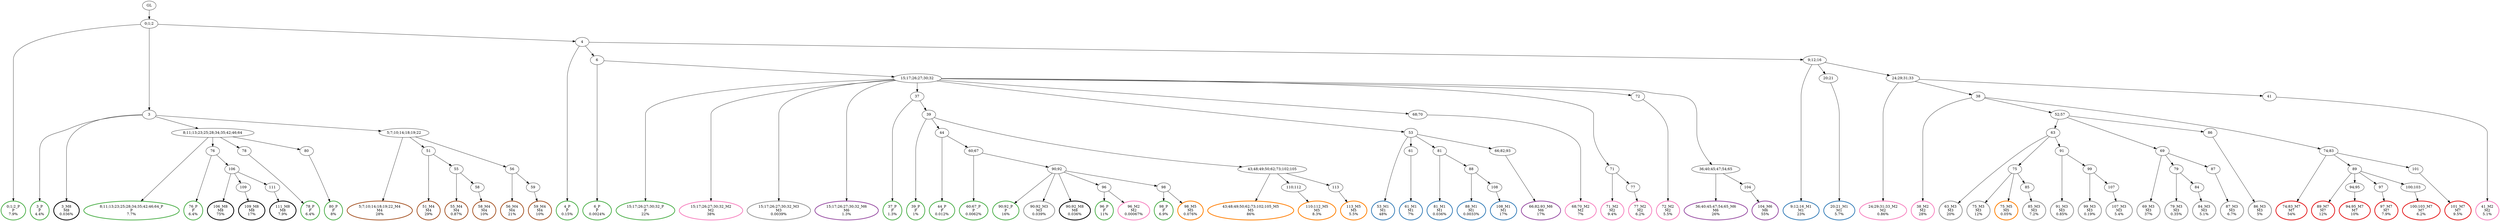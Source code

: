 digraph T {
	{
		rank=same
		132 [penwidth=3,colorscheme=set19,color=3,label="0;1;2_P\nP\n7.9%"]
		130 [penwidth=3,colorscheme=set19,color=3,label="3_P\nP\n4.4%"]
		128 [penwidth=3,colorscheme=set19,color=3,label="8;11;13;23;25;28;34;35;42;46;64_P\nP\n7.7%"]
		126 [penwidth=3,colorscheme=set19,color=3,label="76_P\nP\n6.4%"]
		124 [penwidth=3,colorscheme=set19,color=3,label="78_P\nP\n6.4%"]
		122 [penwidth=3,colorscheme=set19,color=3,label="80_P\nP\n8%"]
		120 [penwidth=3,colorscheme=set19,color=3,label="4_P\nP\n0.15%"]
		118 [penwidth=3,colorscheme=set19,color=3,label="6_P\nP\n0.0024%"]
		116 [penwidth=3,colorscheme=set19,color=3,label="15;17;26;27;30;32_P\nP\n22%"]
		114 [penwidth=3,colorscheme=set19,color=3,label="37_P\nP\n1.3%"]
		112 [penwidth=3,colorscheme=set19,color=3,label="39_P\nP\n1%"]
		110 [penwidth=3,colorscheme=set19,color=3,label="44_P\nP\n0.012%"]
		108 [penwidth=3,colorscheme=set19,color=3,label="60;67_P\nP\n0.0062%"]
		106 [penwidth=3,colorscheme=set19,color=3,label="90;92_P\nP\n16%"]
		104 [penwidth=3,colorscheme=set19,color=3,label="96_P\nP\n11%"]
		102 [penwidth=3,colorscheme=set19,color=3,label="98_P\nP\n6.9%"]
		100 [penwidth=3,colorscheme=set19,color=2,label="53_M1\nM1\n48%"]
		98 [penwidth=3,colorscheme=set19,color=2,label="61_M1\nM1\n7%"]
		96 [penwidth=3,colorscheme=set19,color=2,label="81_M1\nM1\n0.036%"]
		94 [penwidth=3,colorscheme=set19,color=2,label="88_M1\nM1\n0.0033%"]
		92 [penwidth=3,colorscheme=set19,color=2,label="108_M1\nM1\n17%"]
		90 [penwidth=3,colorscheme=set19,color=2,label="9;12;16_M1\nM1\n23%"]
		88 [penwidth=3,colorscheme=set19,color=2,label="20;21_M1\nM1\n5.7%"]
		87 [penwidth=3,colorscheme=set19,color=8,label="15;17;26;27;30;32_M2\nM2\n38%"]
		86 [penwidth=3,colorscheme=set19,color=8,label="96_M2\nM2\n0.00067%"]
		84 [penwidth=3,colorscheme=set19,color=8,label="68;70_M2\nM2\n7%"]
		82 [penwidth=3,colorscheme=set19,color=8,label="71_M2\nM2\n9.4%"]
		80 [penwidth=3,colorscheme=set19,color=8,label="77_M2\nM2\n6.2%"]
		78 [penwidth=3,colorscheme=set19,color=8,label="72_M2\nM2\n5.5%"]
		76 [penwidth=3,colorscheme=set19,color=8,label="24;29;31;33_M2\nM2\n0.86%"]
		74 [penwidth=3,colorscheme=set19,color=8,label="38_M2\nM2\n28%"]
		72 [penwidth=3,colorscheme=set19,color=8,label="41_M2\nM2\n5.1%"]
		71 [penwidth=3,colorscheme=set19,color=9,label="15;17;26;27;30;32_M3\nM3\n0.0039%"]
		70 [penwidth=3,colorscheme=set19,color=9,label="90;92_M3\nM3\n0.039%"]
		67 [penwidth=3,colorscheme=set19,color=9,label="63_M3\nM3\n20%"]
		65 [penwidth=3,colorscheme=set19,color=9,label="75_M3\nM3\n12%"]
		63 [penwidth=3,colorscheme=set19,color=9,label="85_M3\nM3\n7.2%"]
		61 [penwidth=3,colorscheme=set19,color=9,label="91_M3\nM3\n0.85%"]
		59 [penwidth=3,colorscheme=set19,color=9,label="99_M3\nM3\n0.19%"]
		57 [penwidth=3,colorscheme=set19,color=9,label="107_M3\nM3\n5.4%"]
		55 [penwidth=3,colorscheme=set19,color=9,label="69_M3\nM3\n37%"]
		53 [penwidth=3,colorscheme=set19,color=9,label="79_M3\nM3\n0.35%"]
		51 [penwidth=3,colorscheme=set19,color=9,label="84_M3\nM3\n5.1%"]
		49 [penwidth=3,colorscheme=set19,color=9,label="87_M3\nM3\n6.7%"]
		47 [penwidth=3,colorscheme=set19,color=9,label="86_M3\nM3\n5%"]
		45 [penwidth=3,colorscheme=set19,color=7,label="5;7;10;14;18;19;22_M4\nM4\n28%"]
		43 [penwidth=3,colorscheme=set19,color=7,label="51_M4\nM4\n29%"]
		41 [penwidth=3,colorscheme=set19,color=7,label="55_M4\nM4\n0.87%"]
		39 [penwidth=3,colorscheme=set19,color=7,label="58_M4\nM4\n10%"]
		37 [penwidth=3,colorscheme=set19,color=7,label="56_M4\nM4\n21%"]
		35 [penwidth=3,colorscheme=set19,color=7,label="59_M4\nM4\n10%"]
		33 [penwidth=3,colorscheme=set19,color=5,label="43;48;49;50;62;73;102;105_M5\nM5\n86%"]
		31 [penwidth=3,colorscheme=set19,color=5,label="110;112_M5\nM5\n8.3%"]
		29 [penwidth=3,colorscheme=set19,color=5,label="113_M5\nM5\n5.5%"]
		28 [penwidth=3,colorscheme=set19,color=5,label="98_M5\nM5\n0.076%"]
		27 [penwidth=3,colorscheme=set19,color=5,label="75_M5\nM5\n0.05%"]
		26 [penwidth=3,colorscheme=set19,color=4,label="15;17;26;27;30;32_M6\nM6\n1.3%"]
		24 [penwidth=3,colorscheme=set19,color=4,label="36;40;45;47;54;65_M6\nM6\n26%"]
		22 [penwidth=3,colorscheme=set19,color=4,label="104_M6\nM6\n55%"]
		20 [penwidth=3,colorscheme=set19,color=4,label="66;82;93_M6\nM6\n17%"]
		18 [penwidth=3,colorscheme=set19,color=1,label="74;83_M7\nM7\n54%"]
		16 [penwidth=3,colorscheme=set19,color=1,label="89_M7\nM7\n12%"]
		14 [penwidth=3,colorscheme=set19,color=1,label="94;95_M7\nM7\n10%"]
		12 [penwidth=3,colorscheme=set19,color=1,label="97_M7\nM7\n7.9%"]
		10 [penwidth=3,colorscheme=set19,color=1,label="100;103_M7\nM7\n6.2%"]
		8 [penwidth=3,colorscheme=set19,color=1,label="101_M7\nM7\n9.5%"]
		7 [penwidth=3,colorscheme=set19,color=10,label="3_M8\nM8\n0.036%"]
		5 [penwidth=3,colorscheme=set19,color=10,label="106_M8\nM8\n75%"]
		3 [penwidth=3,colorscheme=set19,color=10,label="109_M8\nM8\n17%"]
		1 [penwidth=3,colorscheme=set19,color=10,label="111_M8\nM8\n7.9%"]
		0 [penwidth=3,colorscheme=set19,color=10,label="90;92_M8\nM8\n0.036%"]
	}
	134 [label="GL"]
	133 [label="0;1;2"]
	131 [label="3"]
	129 [label="8;11;13;23;25;28;34;35;42;46;64"]
	127 [label="76"]
	125 [label="78"]
	123 [label="80"]
	121 [label="4"]
	119 [label="6"]
	117 [label="15;17;26;27;30;32"]
	115 [label="37"]
	113 [label="39"]
	111 [label="44"]
	109 [label="60;67"]
	107 [label="90;92"]
	105 [label="96"]
	103 [label="98"]
	101 [label="53"]
	99 [label="61"]
	97 [label="81"]
	95 [label="88"]
	93 [label="108"]
	91 [label="9;12;16"]
	89 [label="20;21"]
	85 [label="68;70"]
	83 [label="71"]
	81 [label="77"]
	79 [label="72"]
	77 [label="24;29;31;33"]
	75 [label="38"]
	73 [label="41"]
	69 [label="52;57"]
	68 [label="63"]
	66 [label="75"]
	64 [label="85"]
	62 [label="91"]
	60 [label="99"]
	58 [label="107"]
	56 [label="69"]
	54 [label="79"]
	52 [label="84"]
	50 [label="87"]
	48 [label="86"]
	46 [label="5;7;10;14;18;19;22"]
	44 [label="51"]
	42 [label="55"]
	40 [label="58"]
	38 [label="56"]
	36 [label="59"]
	34 [label="43;48;49;50;62;73;102;105"]
	32 [label="110;112"]
	30 [label="113"]
	25 [label="36;40;45;47;54;65"]
	23 [label="104"]
	21 [label="66;82;93"]
	19 [label="74;83"]
	17 [label="89"]
	15 [label="94;95"]
	13 [label="97"]
	11 [label="100;103"]
	9 [label="101"]
	6 [label="106"]
	4 [label="109"]
	2 [label="111"]
	134 -> 133
	133 -> 132
	133 -> 131
	133 -> 121
	131 -> 130
	131 -> 129
	131 -> 46
	131 -> 7
	129 -> 128
	129 -> 127
	129 -> 125
	129 -> 123
	127 -> 126
	127 -> 6
	125 -> 124
	123 -> 122
	121 -> 120
	121 -> 119
	121 -> 91
	119 -> 118
	119 -> 117
	117 -> 116
	117 -> 115
	117 -> 101
	117 -> 87
	117 -> 85
	117 -> 83
	117 -> 79
	117 -> 71
	117 -> 26
	117 -> 25
	115 -> 114
	115 -> 113
	113 -> 112
	113 -> 111
	113 -> 34
	111 -> 110
	111 -> 109
	109 -> 108
	109 -> 107
	107 -> 106
	107 -> 105
	107 -> 103
	107 -> 70
	107 -> 0
	105 -> 104
	105 -> 86
	103 -> 102
	103 -> 28
	101 -> 100
	101 -> 99
	101 -> 97
	101 -> 21
	99 -> 98
	97 -> 96
	97 -> 95
	95 -> 94
	95 -> 93
	93 -> 92
	91 -> 90
	91 -> 89
	91 -> 77
	89 -> 88
	85 -> 84
	83 -> 82
	83 -> 81
	81 -> 80
	79 -> 78
	77 -> 76
	77 -> 75
	77 -> 73
	75 -> 74
	75 -> 69
	75 -> 19
	73 -> 72
	69 -> 68
	69 -> 56
	69 -> 48
	68 -> 67
	68 -> 66
	68 -> 62
	66 -> 65
	66 -> 64
	66 -> 27
	64 -> 63
	62 -> 61
	62 -> 60
	60 -> 59
	60 -> 58
	58 -> 57
	56 -> 55
	56 -> 54
	56 -> 50
	54 -> 53
	54 -> 52
	52 -> 51
	50 -> 49
	48 -> 47
	46 -> 45
	46 -> 44
	46 -> 38
	44 -> 43
	44 -> 42
	42 -> 41
	42 -> 40
	40 -> 39
	38 -> 37
	38 -> 36
	36 -> 35
	34 -> 33
	34 -> 32
	34 -> 30
	32 -> 31
	30 -> 29
	25 -> 24
	25 -> 23
	23 -> 22
	21 -> 20
	19 -> 18
	19 -> 17
	19 -> 9
	17 -> 16
	17 -> 15
	17 -> 13
	17 -> 11
	15 -> 14
	13 -> 12
	11 -> 10
	9 -> 8
	6 -> 5
	6 -> 4
	6 -> 2
	4 -> 3
	2 -> 1
}
